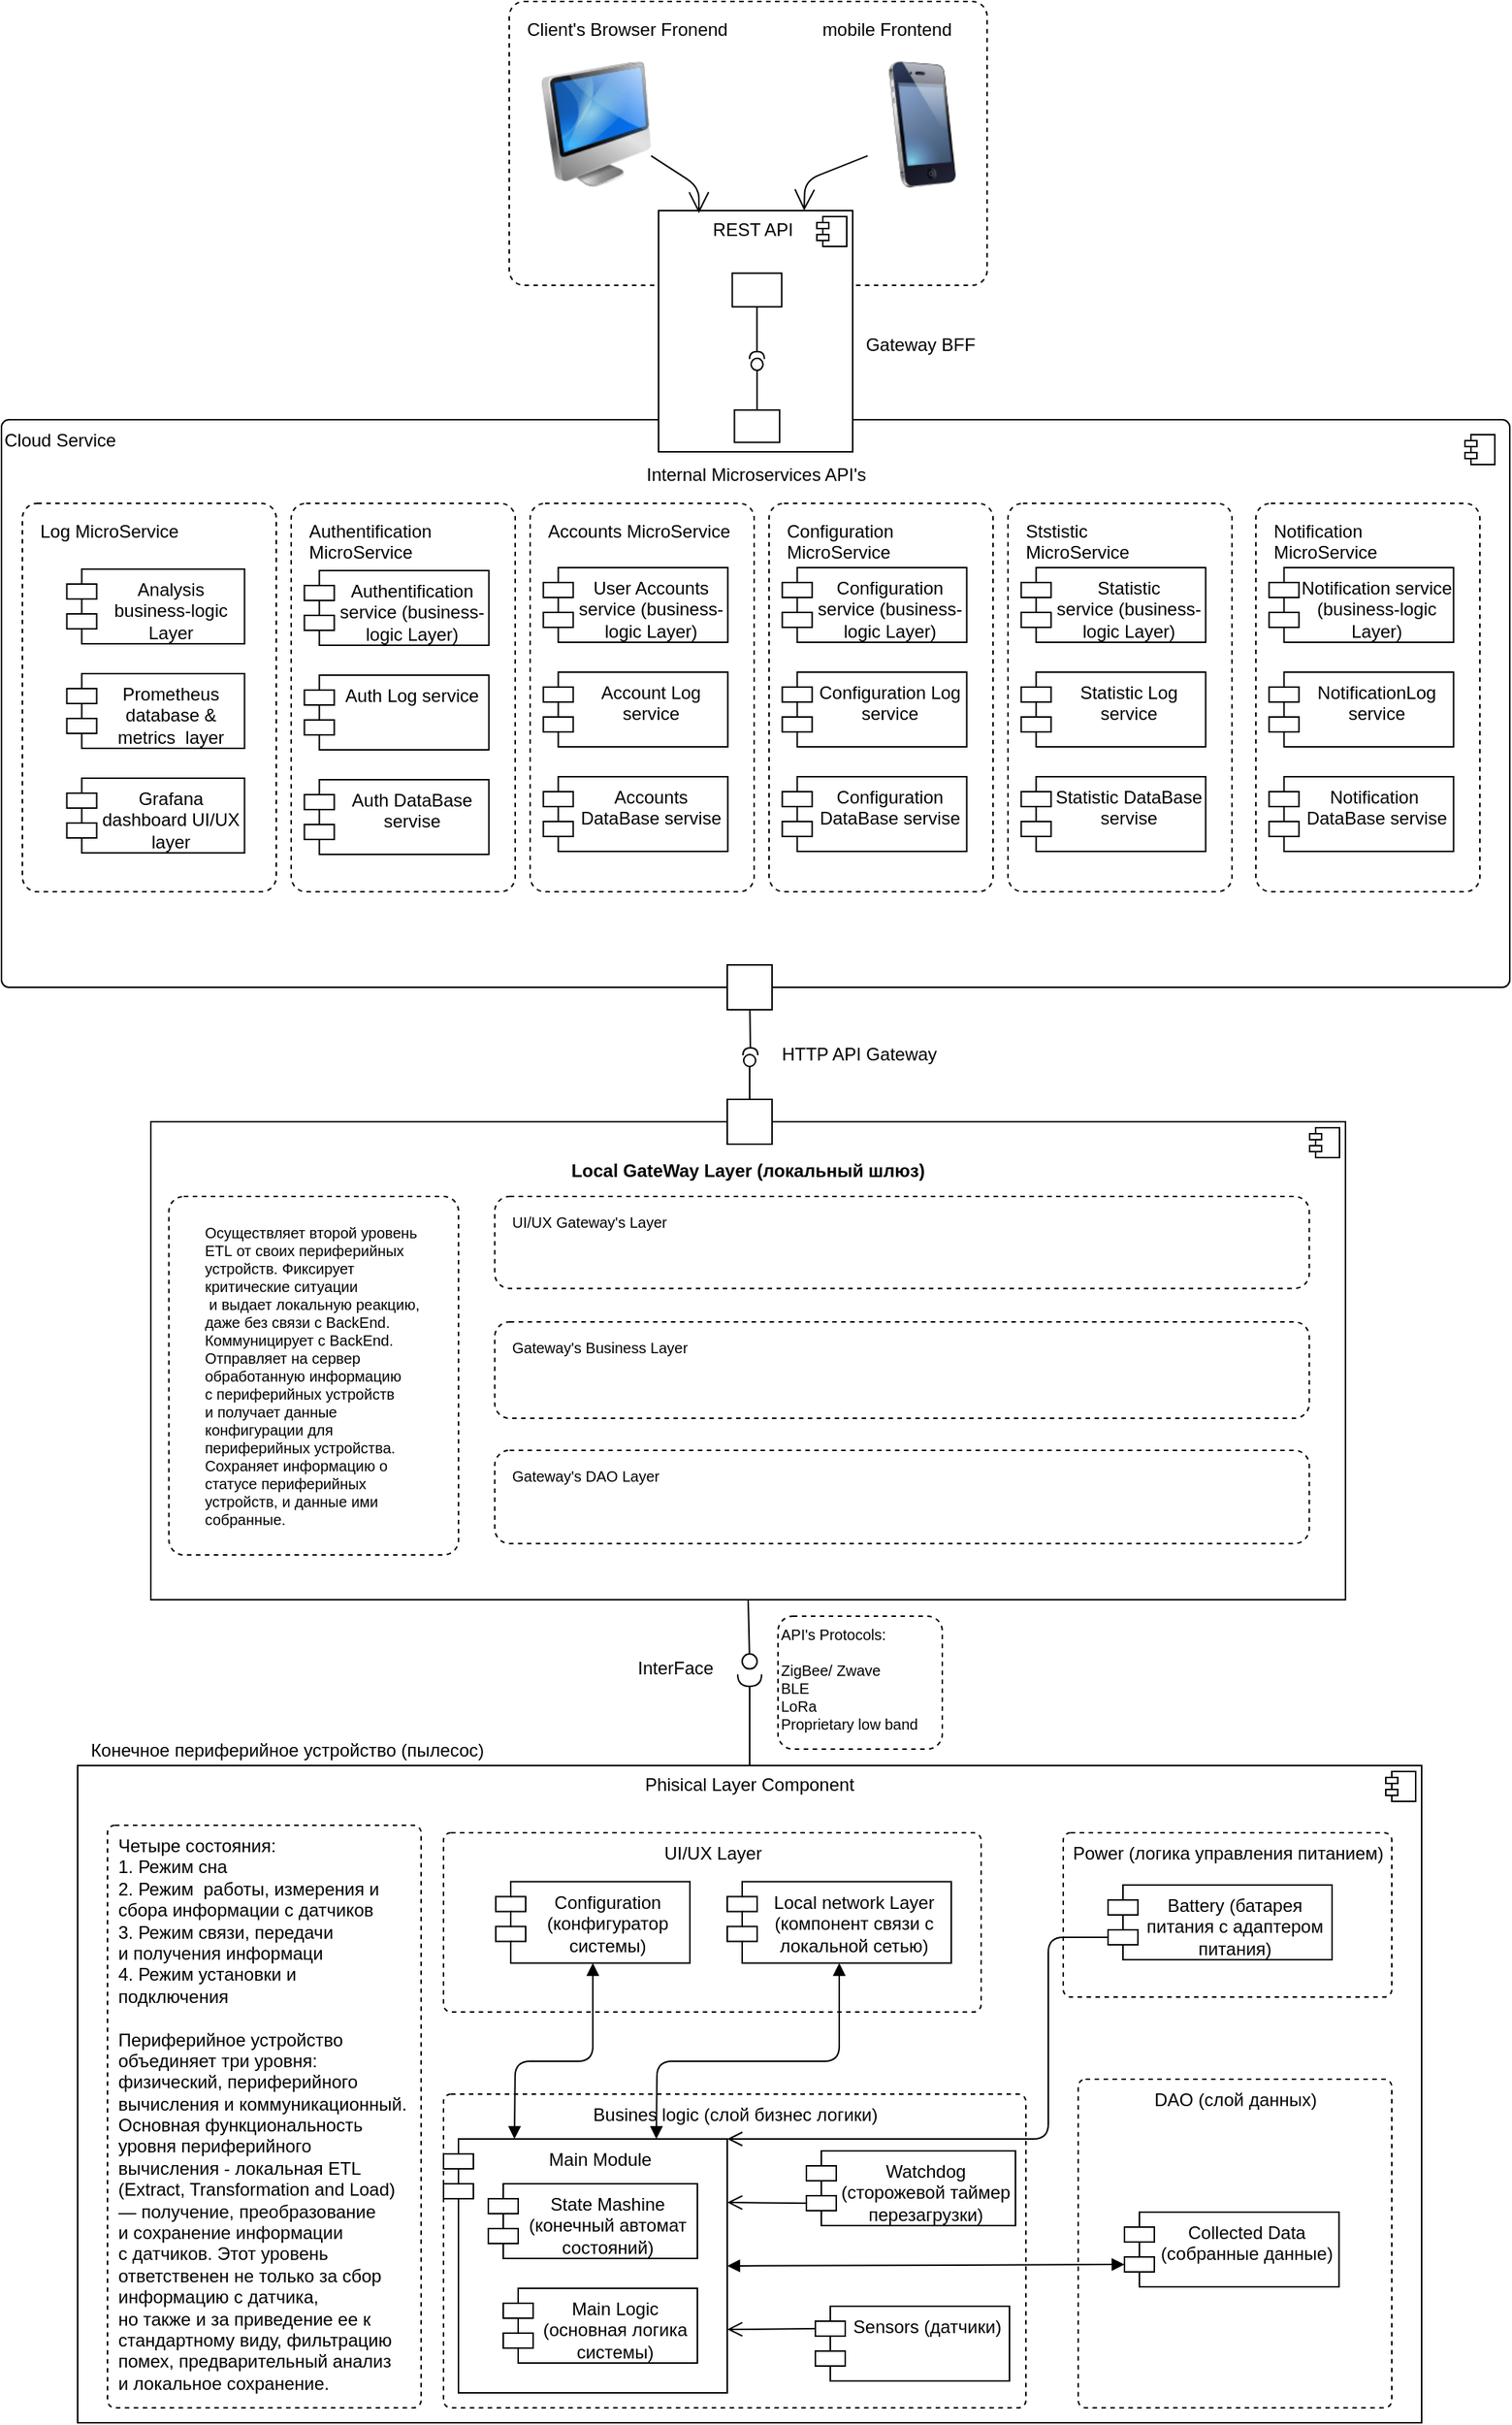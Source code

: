 <mxfile>
    <diagram id="s6QB7qDBIl1rn6C7woFl" name="Page-1">
        <mxGraphModel dx="1247" dy="1389" grid="1" gridSize="10" guides="1" tooltips="1" connect="1" arrows="1" fold="1" page="1" pageScale="1" pageWidth="1169" pageHeight="827" math="0" shadow="0">
            <root>
                <mxCell id="0"/>
                <mxCell id="1" parent="0"/>
                <mxCell id="69" value="&lt;font style=&quot;font-size: 12px&quot;&gt;Cloud Service&lt;/font&gt;" style="html=1;align=left;verticalAlign=top;rounded=1;absoluteArcSize=1;arcSize=10;dashed=0;fontSize=10;" parent="1" vertex="1">
                    <mxGeometry x="80" y="-530" width="1010" height="380" as="geometry"/>
                </mxCell>
                <mxCell id="32" value="" style="group" parent="1" vertex="1" connectable="0">
                    <mxGeometry x="131" y="351" width="900" height="460" as="geometry"/>
                </mxCell>
                <mxCell id="8" value="Конечное периферийное устройство (пылесос)" style="text;html=1;align=center;verticalAlign=middle;resizable=0;points=[];autosize=1;strokeColor=none;fillColor=none;" parent="32" vertex="1">
                    <mxGeometry width="280" height="20" as="geometry"/>
                </mxCell>
                <mxCell id="31" value="" style="group" parent="32" vertex="1" connectable="0">
                    <mxGeometry y="20" width="900" height="440" as="geometry"/>
                </mxCell>
                <mxCell id="2" value="&lt;p style=&quot;margin: 0px ; margin-top: 6px ; text-align: center&quot;&gt;Phisical Layer Component&lt;/p&gt;" style="align=left;overflow=fill;html=1;dropTarget=0;" parent="31" vertex="1">
                    <mxGeometry width="900" height="440" as="geometry"/>
                </mxCell>
                <mxCell id="3" value="" style="shape=component;jettyWidth=8;jettyHeight=4;" parent="2" vertex="1">
                    <mxGeometry x="1" width="20" height="20" relative="1" as="geometry">
                        <mxPoint x="-24" y="4" as="offset"/>
                    </mxGeometry>
                </mxCell>
                <mxCell id="17" value="" style="group" parent="31" vertex="1" connectable="0">
                    <mxGeometry x="245" y="45" width="360" height="120" as="geometry"/>
                </mxCell>
                <mxCell id="15" value="UI/UX Layer" style="html=1;align=center;verticalAlign=top;rounded=1;absoluteArcSize=1;arcSize=10;dashed=1;" parent="17" vertex="1">
                    <mxGeometry width="360" height="120.0" as="geometry"/>
                </mxCell>
                <mxCell id="10" value="Configuration (конфигуратор системы)" style="shape=module;align=left;spacingLeft=20;align=center;verticalAlign=top;whiteSpace=wrap;" parent="17" vertex="1">
                    <mxGeometry x="35" y="32.727" width="130" height="54.545" as="geometry"/>
                </mxCell>
                <mxCell id="16" value="Local network Layer (компонент связи с локальной сетью)" style="shape=module;align=left;spacingLeft=20;align=center;verticalAlign=top;whiteSpace=wrap;" parent="17" vertex="1">
                    <mxGeometry x="190" y="32.727" width="150" height="54.545" as="geometry"/>
                </mxCell>
                <mxCell id="19" value="" style="group" parent="31" vertex="1" connectable="0">
                    <mxGeometry x="245" y="220" width="390" height="210" as="geometry"/>
                </mxCell>
                <mxCell id="18" value="Busines logic (слой бизнес логики)" style="html=1;align=center;verticalAlign=top;rounded=1;absoluteArcSize=1;arcSize=10;dashed=1;" parent="19" vertex="1">
                    <mxGeometry width="390" height="210" as="geometry"/>
                </mxCell>
                <mxCell id="6" value="Watchdog (сторожевой таймер перезагрузки)" style="shape=module;align=left;spacingLeft=20;align=center;verticalAlign=top;whiteSpace=wrap;" parent="19" vertex="1">
                    <mxGeometry x="243" y="38" width="140" height="50" as="geometry"/>
                </mxCell>
                <mxCell id="4" value="Sensors (датчики)" style="shape=module;align=left;spacingLeft=20;align=center;verticalAlign=top;whiteSpace=wrap;" parent="19" vertex="1">
                    <mxGeometry x="249" y="142" width="130" height="50" as="geometry"/>
                </mxCell>
                <mxCell id="12" value="Main Module" style="shape=module;align=left;spacingLeft=20;align=center;verticalAlign=top;" parent="19" vertex="1">
                    <mxGeometry y="30" width="190" height="170" as="geometry"/>
                </mxCell>
                <mxCell id="5" value="State Mashine (конечный автомат состояний)" style="shape=module;align=left;spacingLeft=20;align=center;verticalAlign=top;whiteSpace=wrap;" parent="19" vertex="1">
                    <mxGeometry x="30" y="60" width="140" height="50" as="geometry"/>
                </mxCell>
                <mxCell id="7" value="Main Logic (основная логика системы)" style="shape=module;align=left;spacingLeft=20;align=center;verticalAlign=top;whiteSpace=wrap;" parent="19" vertex="1">
                    <mxGeometry x="40" y="130" width="130" height="50" as="geometry"/>
                </mxCell>
                <mxCell id="33" value="" style="endArrow=open;startArrow=none;endFill=0;startFill=0;endSize=8;html=1;verticalAlign=bottom;labelBackgroundColor=none;strokeWidth=1;exitX=0;exitY=0;exitDx=0;exitDy=15;exitPerimeter=0;entryX=1;entryY=0.75;entryDx=0;entryDy=0;" parent="19" source="4" target="12" edge="1">
                    <mxGeometry width="160" relative="1" as="geometry">
                        <mxPoint x="155" y="50" as="sourcePoint"/>
                        <mxPoint x="315" y="50" as="targetPoint"/>
                    </mxGeometry>
                </mxCell>
                <mxCell id="34" value="" style="endArrow=open;startArrow=none;endFill=0;startFill=0;endSize=8;html=1;verticalAlign=bottom;labelBackgroundColor=none;strokeWidth=1;entryX=1;entryY=0.25;entryDx=0;entryDy=0;exitX=0;exitY=0;exitDx=0;exitDy=35;exitPerimeter=0;" parent="19" source="6" target="12" edge="1">
                    <mxGeometry width="160" relative="1" as="geometry">
                        <mxPoint x="155" y="38" as="sourcePoint"/>
                        <mxPoint x="315" y="38" as="targetPoint"/>
                    </mxGeometry>
                </mxCell>
                <mxCell id="22" value="" style="group" parent="31" vertex="1" connectable="0">
                    <mxGeometry x="670" y="210" width="210" height="220" as="geometry"/>
                </mxCell>
                <mxCell id="21" value="DAO (слой данных)" style="html=1;align=center;verticalAlign=top;rounded=1;absoluteArcSize=1;arcSize=10;dashed=1;" parent="22" vertex="1">
                    <mxGeometry width="210.0" height="220" as="geometry"/>
                </mxCell>
                <mxCell id="9" value="Collected Data (собранные данные)" style="shape=module;align=left;spacingLeft=20;align=center;verticalAlign=top;whiteSpace=wrap;" parent="22" vertex="1">
                    <mxGeometry x="30.998" y="89" width="143.684" height="50" as="geometry"/>
                </mxCell>
                <mxCell id="25" value="&lt;div style=&quot;text-align: justify&quot;&gt;Четыре состояния:&lt;/div&gt;&lt;div style=&quot;text-align: justify&quot;&gt;1. Режим сна&lt;/div&gt;&lt;div style=&quot;text-align: justify&quot;&gt;2. Режим&amp;nbsp; работы, измерения и&amp;nbsp;&lt;/div&gt;&lt;div style=&quot;text-align: justify&quot;&gt;сбора информации с датчиков&lt;/div&gt;&lt;div style=&quot;text-align: justify&quot;&gt;3. Режим связи, передачи&amp;nbsp;&lt;/div&gt;&lt;div style=&quot;text-align: justify&quot;&gt;и получения информаци&lt;/div&gt;&lt;div style=&quot;text-align: justify&quot;&gt;4. Режим установки и&amp;nbsp;&lt;/div&gt;&lt;div style=&quot;text-align: justify&quot;&gt;подключения&lt;/div&gt;&lt;div style=&quot;text-align: justify&quot;&gt;&lt;br&gt;&lt;/div&gt;&lt;div style=&quot;text-align: justify&quot;&gt;Периферийное устройство&amp;nbsp;&lt;/div&gt;&lt;div style=&quot;text-align: justify&quot;&gt;&lt;span&gt;объединяет три уровня:&amp;nbsp;&lt;/span&gt;&lt;/div&gt;&lt;div style=&quot;text-align: justify&quot;&gt;физический, периферийного&amp;nbsp;&lt;/div&gt;&lt;div style=&quot;text-align: justify&quot;&gt;вычисления и коммуникационный.&amp;nbsp;&lt;/div&gt;&lt;div style=&quot;text-align: justify&quot;&gt;Основная функциональность&amp;nbsp;&lt;/div&gt;&lt;div style=&quot;text-align: justify&quot;&gt;уровня периферийного&amp;nbsp;&lt;/div&gt;&lt;div style=&quot;text-align: justify&quot;&gt;вычисления - локальная ETL&amp;nbsp;&lt;/div&gt;&lt;div style=&quot;text-align: justify&quot;&gt;(Extract, Transformation and Load)&amp;nbsp;&lt;/div&gt;&lt;div style=&quot;text-align: justify&quot;&gt;— получение, преобразование&amp;nbsp;&lt;/div&gt;&lt;div style=&quot;text-align: justify&quot;&gt;и сохранение информации&amp;nbsp;&lt;/div&gt;&lt;div style=&quot;text-align: justify&quot;&gt;с датчиков. Этот уровень&amp;nbsp;&lt;/div&gt;&lt;div style=&quot;text-align: justify&quot;&gt;о&lt;span&gt;тветственен не только за сбор&amp;nbsp;&lt;/span&gt;&lt;/div&gt;&lt;div style=&quot;text-align: justify&quot;&gt;&lt;span&gt;информацию с датчика,&amp;nbsp;&lt;/span&gt;&lt;/div&gt;&lt;div style=&quot;text-align: justify&quot;&gt;&lt;span&gt;но также и за приведение ее к&amp;nbsp;&lt;/span&gt;&lt;/div&gt;&lt;div style=&quot;text-align: justify&quot;&gt;&lt;span&gt;стандартному виду, фильтрацию&amp;nbsp;&lt;/span&gt;&lt;/div&gt;&lt;div style=&quot;text-align: justify&quot;&gt;&lt;span&gt;помех, предварительный анализ&amp;nbsp;&lt;/span&gt;&lt;/div&gt;&lt;div style=&quot;text-align: justify&quot;&gt;&lt;span&gt;и локальное сохранение.&lt;/span&gt;&lt;/div&gt;&lt;div style=&quot;text-align: justify&quot;&gt;&lt;br&gt;&lt;/div&gt;" style="html=1;align=center;verticalAlign=top;rounded=1;absoluteArcSize=1;arcSize=10;dashed=1;" parent="31" vertex="1">
                    <mxGeometry x="20" y="40" width="210" height="390" as="geometry"/>
                </mxCell>
                <mxCell id="30" value="" style="group" parent="31" vertex="1" connectable="0">
                    <mxGeometry x="660" y="45" width="220" height="110" as="geometry"/>
                </mxCell>
                <mxCell id="23" value="Power (логика управления питанием)" style="html=1;align=center;verticalAlign=top;rounded=1;absoluteArcSize=1;arcSize=10;dashed=1;" parent="30" vertex="1">
                    <mxGeometry width="220" height="110" as="geometry"/>
                </mxCell>
                <mxCell id="24" value="Battery (батарея питания с адаптером питания)" style="shape=module;align=left;spacingLeft=20;align=center;verticalAlign=top;whiteSpace=wrap;" parent="30" vertex="1">
                    <mxGeometry x="30" y="35" width="150" height="50" as="geometry"/>
                </mxCell>
                <mxCell id="37" value="" style="endArrow=open;startArrow=none;endFill=0;startFill=0;endSize=8;html=1;verticalAlign=bottom;labelBackgroundColor=none;strokeWidth=1;exitX=0;exitY=0;exitDx=0;exitDy=35;exitPerimeter=0;entryX=1;entryY=0;entryDx=0;entryDy=0;" parent="31" source="24" target="12" edge="1">
                    <mxGeometry width="160" relative="1" as="geometry">
                        <mxPoint x="400" y="258" as="sourcePoint"/>
                        <mxPoint x="560" y="258" as="targetPoint"/>
                        <Array as="points">
                            <mxPoint x="650" y="115"/>
                            <mxPoint x="650" y="250"/>
                        </Array>
                    </mxGeometry>
                </mxCell>
                <mxCell id="41" value="" style="endArrow=block;startArrow=block;endFill=1;startFill=1;html=1;entryX=0.5;entryY=1;entryDx=0;entryDy=0;exitX=0.25;exitY=0;exitDx=0;exitDy=0;" parent="31" source="12" target="10" edge="1">
                    <mxGeometry width="160" relative="1" as="geometry">
                        <mxPoint x="400" y="258" as="sourcePoint"/>
                        <mxPoint x="560" y="258" as="targetPoint"/>
                        <Array as="points">
                            <mxPoint x="293" y="198"/>
                            <mxPoint x="345" y="198"/>
                        </Array>
                    </mxGeometry>
                </mxCell>
                <mxCell id="42" value="" style="endArrow=block;startArrow=block;endFill=1;startFill=1;html=1;entryX=0.5;entryY=1;entryDx=0;entryDy=0;exitX=0.75;exitY=0;exitDx=0;exitDy=0;" parent="31" source="12" target="16" edge="1">
                    <mxGeometry width="160" relative="1" as="geometry">
                        <mxPoint x="400" y="258" as="sourcePoint"/>
                        <mxPoint x="560" y="258" as="targetPoint"/>
                        <Array as="points">
                            <mxPoint x="388" y="198"/>
                            <mxPoint x="510" y="198"/>
                        </Array>
                    </mxGeometry>
                </mxCell>
                <mxCell id="43" value="" style="endArrow=block;startArrow=block;endFill=1;startFill=1;html=1;entryX=0;entryY=0;entryDx=0;entryDy=35;entryPerimeter=0;exitX=1;exitY=0.5;exitDx=0;exitDy=0;" parent="31" source="12" target="9" edge="1">
                    <mxGeometry width="160" relative="1" as="geometry">
                        <mxPoint x="400" y="258" as="sourcePoint"/>
                        <mxPoint x="560" y="258" as="targetPoint"/>
                    </mxGeometry>
                </mxCell>
                <mxCell id="50" value="" style="group" parent="1" vertex="1" connectable="0">
                    <mxGeometry x="180" y="-60" width="800" height="320" as="geometry"/>
                </mxCell>
                <mxCell id="44" value="&lt;p style=&quot;margin: 0px ; margin-top: 6px ; text-align: center&quot;&gt;&lt;b&gt;&lt;br&gt;&lt;/b&gt;&lt;/p&gt;&lt;p style=&quot;margin: 0px ; margin-top: 6px ; text-align: center&quot;&gt;&lt;b&gt;Local GateWay Layer (локальный шлюз)&lt;/b&gt;&lt;/p&gt;" style="align=left;overflow=fill;html=1;dropTarget=0;" parent="50" vertex="1">
                    <mxGeometry width="800" height="320" as="geometry"/>
                </mxCell>
                <mxCell id="45" value="" style="shape=component;jettyWidth=8;jettyHeight=4;" parent="44" vertex="1">
                    <mxGeometry x="1" width="20" height="20" relative="1" as="geometry">
                        <mxPoint x="-24" y="4" as="offset"/>
                    </mxGeometry>
                </mxCell>
                <mxCell id="46" value="&lt;div style=&quot;text-align: justify ; font-size: 10px&quot;&gt;&lt;br&gt;&lt;/div&gt;&lt;div style=&quot;text-align: justify ; font-size: 10px&quot;&gt;&lt;font style=&quot;font-size: 10px&quot;&gt;Осуществляет второй уровень&amp;nbsp;&lt;/font&gt;&lt;/div&gt;&lt;div style=&quot;text-align: justify ; font-size: 10px&quot;&gt;&lt;font style=&quot;font-size: 10px&quot;&gt;ETL&amp;nbsp;&lt;/font&gt;&lt;span&gt;от своих периферийных&amp;nbsp;&lt;/span&gt;&lt;/div&gt;&lt;div style=&quot;text-align: justify ; font-size: 10px&quot;&gt;&lt;span&gt;устройств.&amp;nbsp;&lt;/span&gt;&lt;span&gt;Фиксирует&amp;nbsp;&lt;/span&gt;&lt;/div&gt;&lt;div style=&quot;text-align: justify ; font-size: 10px&quot;&gt;&lt;span&gt;критические ситуации&lt;/span&gt;&lt;/div&gt;&lt;div style=&quot;text-align: justify ; font-size: 10px&quot;&gt;&lt;font style=&quot;font-size: 10px&quot;&gt;&amp;nbsp;и выдает локальную реакцию,&amp;nbsp;&lt;/font&gt;&lt;/div&gt;&lt;div style=&quot;text-align: justify ; font-size: 10px&quot;&gt;&lt;font style=&quot;font-size: 10px&quot;&gt;даже без связи с BackEnd.&lt;/font&gt;&lt;span&gt;&amp;nbsp;&lt;/span&gt;&lt;/div&gt;&lt;div style=&quot;text-align: justify ; font-size: 10px&quot;&gt;&lt;span&gt;Коммуницирует с BackЕnd.&amp;nbsp;&lt;/span&gt;&lt;/div&gt;&lt;div style=&quot;text-align: justify ; font-size: 10px&quot;&gt;&lt;span&gt;Отправляет на сервер&amp;nbsp;&lt;/span&gt;&lt;/div&gt;&lt;div style=&quot;text-align: justify ; font-size: 10px&quot;&gt;&lt;span&gt;обработанную&amp;nbsp;&lt;/span&gt;&lt;span&gt;информацию&amp;nbsp;&lt;/span&gt;&lt;/div&gt;&lt;div style=&quot;text-align: justify ; font-size: 10px&quot;&gt;&lt;span&gt;с периферийных&amp;nbsp;&lt;/span&gt;&lt;span&gt;устройств&amp;nbsp;&lt;/span&gt;&lt;/div&gt;&lt;div style=&quot;text-align: justify ; font-size: 10px&quot;&gt;&lt;span&gt;и получает данные&amp;nbsp;&lt;/span&gt;&lt;/div&gt;&lt;div style=&quot;text-align: justify ; font-size: 10px&quot;&gt;&lt;font style=&quot;font-size: 10px&quot;&gt;конфигурации для&amp;nbsp;&lt;/font&gt;&lt;/div&gt;&lt;div style=&quot;text-align: justify ; font-size: 10px&quot;&gt;&lt;font style=&quot;font-size: 10px&quot;&gt;периферийных&amp;nbsp;&lt;/font&gt;&lt;font&gt;устройства.&amp;nbsp;&lt;/font&gt;&lt;/div&gt;&lt;div style=&quot;text-align: justify ; font-size: 10px&quot;&gt;&lt;span&gt;Сохраняет&amp;nbsp;&lt;/span&gt;&lt;span&gt;информацию о&amp;nbsp;&lt;/span&gt;&lt;/div&gt;&lt;div style=&quot;text-align: justify ; font-size: 10px&quot;&gt;&lt;span&gt;статусе&amp;nbsp;&lt;/span&gt;&lt;span&gt;периферийных&amp;nbsp;&lt;/span&gt;&lt;/div&gt;&lt;div style=&quot;text-align: justify ; font-size: 10px&quot;&gt;&lt;span&gt;устройств,&amp;nbsp;&lt;/span&gt;&lt;span&gt;и данные ими&amp;nbsp;&lt;/span&gt;&lt;/div&gt;&lt;div style=&quot;text-align: justify ; font-size: 10px&quot;&gt;&lt;span&gt;собранные.&lt;/span&gt;&lt;/div&gt;" style="html=1;align=center;verticalAlign=top;rounded=1;absoluteArcSize=1;arcSize=20;dashed=1;" parent="50" vertex="1">
                    <mxGeometry x="12.12" y="50" width="193.94" height="240" as="geometry"/>
                </mxCell>
                <mxCell id="47" value="UI/UX Gateway's Layer" style="dashed=1;rounded=1;absoluteArcSize=1;arcSize=20;html=1;verticalAlign=top;align=left;spacingTop=5;spacingLeft=10;fontSize=10;" parent="50" vertex="1">
                    <mxGeometry x="230.3" y="50" width="545.45" height="61.6" as="geometry"/>
                </mxCell>
                <mxCell id="48" value="Gateway's Business Layer" style="dashed=1;rounded=1;absoluteArcSize=1;arcSize=20;html=1;verticalAlign=top;align=left;spacingTop=5;spacingLeft=10;fontSize=10;" parent="50" vertex="1">
                    <mxGeometry x="230.3" y="134" width="545.45" height="64.56" as="geometry"/>
                </mxCell>
                <mxCell id="49" value="Gateway's DAO Layer" style="dashed=1;rounded=1;absoluteArcSize=1;arcSize=20;html=1;verticalAlign=top;align=left;spacingTop=5;spacingLeft=10;fontSize=10;" parent="50" vertex="1">
                    <mxGeometry x="230.3" y="220" width="545.45" height="62.4" as="geometry"/>
                </mxCell>
                <mxCell id="55" value="" style="group" parent="1" vertex="1" connectable="0">
                    <mxGeometry x="576" y="296.3" width="10" height="10" as="geometry"/>
                </mxCell>
                <mxCell id="53" value="" style="ellipse;whiteSpace=wrap;html=1;align=center;aspect=fixed;resizable=0;points=[];outlineConnect=0;sketch=0;fontSize=10;rotation=90;" parent="55" vertex="1">
                    <mxGeometry width="10" height="10" as="geometry"/>
                </mxCell>
                <mxCell id="51" value="" style="rounded=0;orthogonalLoop=1;jettySize=auto;html=1;endArrow=none;endFill=0;sketch=0;sourcePerimeterSpacing=0;targetPerimeterSpacing=0;fontSize=10;exitX=0.5;exitY=1;exitDx=0;exitDy=0;" parent="1" source="44" target="53" edge="1">
                    <mxGeometry relative="1" as="geometry">
                        <mxPoint x="-15" y="20.5" as="sourcePoint"/>
                    </mxGeometry>
                </mxCell>
                <mxCell id="52" value="" style="rounded=0;orthogonalLoop=1;jettySize=auto;html=1;endArrow=halfCircle;endFill=0;endSize=6;strokeWidth=1;sketch=0;fontSize=10;exitX=0.5;exitY=0;exitDx=0;exitDy=0;" parent="1" source="2" edge="1">
                    <mxGeometry relative="1" as="geometry">
                        <mxPoint x="-15" y="152.5" as="sourcePoint"/>
                        <mxPoint x="581" y="310" as="targetPoint"/>
                    </mxGeometry>
                </mxCell>
                <mxCell id="56" value="&lt;div&gt;&lt;font style=&quot;font-size: 10px&quot;&gt;API's Protocols:&lt;/font&gt;&lt;/div&gt;&lt;div&gt;&lt;font style=&quot;font-size: 10px&quot;&gt;&lt;br&gt;&lt;/font&gt;&lt;/div&gt;&lt;div&gt;&lt;font style=&quot;font-size: 10px&quot;&gt;ZigBee/ Zwave&lt;/font&gt;&lt;/div&gt;&lt;div&gt;&lt;font style=&quot;font-size: 10px&quot;&gt;BLE&lt;/font&gt;&lt;/div&gt;&lt;div&gt;&lt;font style=&quot;font-size: 10px&quot;&gt;LoRa&lt;/font&gt;&lt;/div&gt;&lt;div&gt;&lt;font style=&quot;font-size: 10px&quot;&gt;Proprietary low band&lt;/font&gt;&lt;/div&gt;" style="html=1;align=left;verticalAlign=top;rounded=1;absoluteArcSize=1;arcSize=20;dashed=1;fontSize=10;" parent="1" vertex="1">
                    <mxGeometry x="600" y="271" width="110" height="89" as="geometry"/>
                </mxCell>
                <mxCell id="74" value="" style="group" vertex="1" connectable="0" parent="1">
                    <mxGeometry x="420" y="-810" width="320" height="190" as="geometry"/>
                </mxCell>
                <mxCell id="73" value="Client's Browser Fronend&amp;nbsp; &amp;nbsp; &amp;nbsp; &amp;nbsp; &amp;nbsp; &amp;nbsp; &amp;nbsp; &amp;nbsp; &amp;nbsp; &amp;nbsp;mobile Frontend" style="dashed=1;rounded=1;absoluteArcSize=1;arcSize=20;html=1;verticalAlign=top;align=left;spacingTop=5;spacingLeft=10;" vertex="1" parent="74">
                    <mxGeometry width="320" height="190" as="geometry"/>
                </mxCell>
                <mxCell id="70" value="" style="image;html=1;image=img/lib/clip_art/computers/iMac_128x128.png" vertex="1" parent="74">
                    <mxGeometry x="21.857" y="39.997" width="73.143" height="84.444" as="geometry"/>
                </mxCell>
                <mxCell id="72" value="" style="image;html=1;image=img/lib/clip_art/telecommunication/iPhone_128x128.png" vertex="1" parent="74">
                    <mxGeometry x="240.003" y="39.997" width="73.143" height="84.444" as="geometry"/>
                </mxCell>
                <mxCell id="75" value="" style="group" vertex="1" connectable="0" parent="1">
                    <mxGeometry x="566" y="-165" width="30" height="120" as="geometry"/>
                </mxCell>
                <mxCell id="63" value="" style="group;rotation=-90;" parent="75" vertex="1" connectable="0">
                    <mxGeometry x="-15" y="75" width="60" height="30" as="geometry"/>
                </mxCell>
                <mxCell id="57" value="" style="html=1;rounded=0;fontSize=10;rotation=-90;" parent="63" vertex="1">
                    <mxGeometry x="15" y="15" width="30" height="30" as="geometry"/>
                </mxCell>
                <mxCell id="58" value="" style="endArrow=none;html=1;rounded=0;align=center;verticalAlign=top;endFill=0;labelBackgroundColor=none;endSize=2;fontSize=10;" parent="63" source="57" target="59" edge="1">
                    <mxGeometry relative="1" as="geometry"/>
                </mxCell>
                <mxCell id="59" value="" style="ellipse;html=1;fontSize=11;align=center;fillColor=none;points=[];aspect=fixed;resizable=0;verticalAlign=bottom;labelPosition=center;verticalLabelPosition=top;flipH=1;rotation=-90;" parent="63" vertex="1">
                    <mxGeometry x="26" y="-15" width="8" height="8" as="geometry"/>
                </mxCell>
                <mxCell id="67" value="" style="group;rotation=90;" parent="75" vertex="1" connectable="0">
                    <mxGeometry x="-15" y="15" width="60" height="30" as="geometry"/>
                </mxCell>
                <mxCell id="64" value="" style="html=1;rounded=0;fontSize=10;rotation=90;" parent="67" vertex="1">
                    <mxGeometry x="15" y="-15" width="30" height="30" as="geometry"/>
                </mxCell>
                <mxCell id="65" value="" style="endArrow=none;html=1;rounded=0;align=center;verticalAlign=top;endFill=0;labelBackgroundColor=none;endSize=2;fontSize=10;" parent="67" source="64" target="66" edge="1">
                    <mxGeometry relative="1" as="geometry"/>
                </mxCell>
                <mxCell id="66" value="" style="shape=requiredInterface;html=1;fontSize=11;align=center;fillColor=none;points=[];aspect=fixed;resizable=0;verticalAlign=bottom;labelPosition=center;verticalLabelPosition=top;flipH=1;rotation=90;" parent="67" vertex="1">
                    <mxGeometry x="28" y="38" width="5" height="10" as="geometry"/>
                </mxCell>
                <mxCell id="90" value="" style="group" vertex="1" connectable="0" parent="1">
                    <mxGeometry x="520" y="-670" width="144.83" height="170" as="geometry"/>
                </mxCell>
                <mxCell id="88" value="&lt;p style=&quot;margin: 0px ; margin-top: 6px ; text-align: center&quot;&gt;&lt;span&gt;REST API&amp;nbsp;&lt;/span&gt;&lt;br&gt;&lt;/p&gt;" style="align=left;overflow=fill;html=1;dropTarget=0;" vertex="1" parent="90">
                    <mxGeometry width="130" height="161.5" as="geometry"/>
                </mxCell>
                <mxCell id="89" value="" style="shape=component;jettyWidth=8;jettyHeight=4;" vertex="1" parent="88">
                    <mxGeometry x="1" width="20" height="20" relative="1" as="geometry">
                        <mxPoint x="-24" y="4" as="offset"/>
                    </mxGeometry>
                </mxCell>
                <mxCell id="76" value="" style="group" vertex="1" connectable="0" parent="90">
                    <mxGeometry x="53.998" y="38.356" width="90.832" height="131.644" as="geometry"/>
                </mxCell>
                <mxCell id="77" value="" style="group;rotation=-90;" vertex="1" connectable="0" parent="76">
                    <mxGeometry x="-10.833" y="75.703" width="43.333" height="30.281" as="geometry"/>
                </mxCell>
                <mxCell id="78" value="" style="html=1;rounded=0;fontSize=10;rotation=-90;" vertex="1" parent="77">
                    <mxGeometry x="11.943" y="15.141" width="21.667" height="30.281" as="geometry"/>
                </mxCell>
                <mxCell id="79" value="" style="endArrow=none;html=1;rounded=0;align=center;verticalAlign=top;endFill=0;labelBackgroundColor=none;endSize=2;fontSize=10;" edge="1" parent="77" source="78" target="80">
                    <mxGeometry relative="1" as="geometry"/>
                </mxCell>
                <mxCell id="80" value="" style="ellipse;html=1;fontSize=11;align=center;fillColor=none;points=[];aspect=fixed;resizable=0;verticalAlign=bottom;labelPosition=center;verticalLabelPosition=top;flipH=1;rotation=-90;" vertex="1" parent="77">
                    <mxGeometry x="18.778" y="-15.141" width="8" height="8" as="geometry"/>
                </mxCell>
                <mxCell id="81" value="" style="group;rotation=90;" vertex="1" connectable="0" parent="76">
                    <mxGeometry x="-10.833" y="15.141" width="43.333" height="30.281" as="geometry"/>
                </mxCell>
                <mxCell id="82" value="" style="html=1;rounded=0;fontSize=10;rotation=90;" vertex="1" parent="81">
                    <mxGeometry x="11.47" y="-16.913" width="22.5" height="33.09" as="geometry"/>
                </mxCell>
                <mxCell id="83" value="" style="endArrow=none;html=1;rounded=0;align=center;verticalAlign=top;endFill=0;labelBackgroundColor=none;endSize=2;fontSize=10;" edge="1" parent="81" source="82" target="84">
                    <mxGeometry relative="1" as="geometry"/>
                </mxCell>
                <mxCell id="84" value="" style="shape=requiredInterface;html=1;fontSize=11;align=center;fillColor=none;points=[];aspect=fixed;resizable=0;verticalAlign=bottom;labelPosition=center;verticalLabelPosition=top;flipH=1;rotation=90;" vertex="1" parent="81">
                    <mxGeometry x="20.222" y="38.356" width="5" height="10" as="geometry"/>
                </mxCell>
                <mxCell id="239" value="Internal Microservices API's" style="text;html=1;align=center;verticalAlign=middle;resizable=0;points=[];autosize=1;strokeColor=none;fillColor=none;" vertex="1" parent="76">
                    <mxGeometry x="-69.168" y="128.644" width="160" height="20" as="geometry"/>
                </mxCell>
                <mxCell id="91" value="" style="endArrow=open;endFill=1;endSize=12;html=1;exitX=1;exitY=0.75;exitDx=0;exitDy=0;entryX=0.208;entryY=0.011;entryDx=0;entryDy=0;entryPerimeter=0;" edge="1" parent="1" source="70" target="88">
                    <mxGeometry width="160" relative="1" as="geometry">
                        <mxPoint x="440" y="-620" as="sourcePoint"/>
                        <mxPoint x="600" y="-620" as="targetPoint"/>
                        <Array as="points">
                            <mxPoint x="547" y="-686"/>
                        </Array>
                    </mxGeometry>
                </mxCell>
                <mxCell id="93" value="" style="endArrow=open;endFill=1;endSize=12;html=1;exitX=0;exitY=0.75;exitDx=0;exitDy=0;entryX=0.75;entryY=0;entryDx=0;entryDy=0;" edge="1" parent="1" source="72" target="88">
                    <mxGeometry width="160" relative="1" as="geometry">
                        <mxPoint x="440" y="-620" as="sourcePoint"/>
                        <mxPoint x="600" y="-620" as="targetPoint"/>
                        <Array as="points">
                            <mxPoint x="618" y="-690"/>
                        </Array>
                    </mxGeometry>
                </mxCell>
                <mxCell id="94" value="" style="shape=component;jettyWidth=8;jettyHeight=4;" vertex="1" parent="1">
                    <mxGeometry x="1060" y="-520" width="20" height="20" as="geometry">
                        <mxPoint x="935" y="307" as="offset"/>
                    </mxGeometry>
                </mxCell>
                <mxCell id="104" value="" style="group" vertex="1" connectable="0" parent="1">
                    <mxGeometry x="94" y="-474" width="170" height="260" as="geometry"/>
                </mxCell>
                <mxCell id="103" value="Log MicroService" style="dashed=1;rounded=1;absoluteArcSize=1;arcSize=20;html=1;verticalAlign=top;align=left;spacingTop=5;spacingLeft=10;" vertex="1" parent="104">
                    <mxGeometry width="170" height="260" as="geometry"/>
                </mxCell>
                <mxCell id="98" value="" style="group" vertex="1" connectable="0" parent="104">
                    <mxGeometry x="29.75" y="44" width="119" height="190" as="geometry"/>
                </mxCell>
                <mxCell id="95" value="Analysis business-logic Layer" style="shape=module;align=left;spacingLeft=20;align=center;verticalAlign=top;whiteSpace=wrap;" vertex="1" parent="98">
                    <mxGeometry width="119" height="50" as="geometry"/>
                </mxCell>
                <mxCell id="96" value="Prometheus database &amp; metrics  layer" style="shape=module;align=left;spacingLeft=20;align=center;verticalAlign=top;whiteSpace=wrap;" vertex="1" parent="98">
                    <mxGeometry y="70" width="119" height="50" as="geometry"/>
                </mxCell>
                <mxCell id="97" value="Grafana dashboard UI/UX layer" style="shape=module;align=left;spacingLeft=20;align=center;verticalAlign=top;whiteSpace=wrap;" vertex="1" parent="98">
                    <mxGeometry y="140" width="119" height="50" as="geometry"/>
                </mxCell>
                <mxCell id="107" value="" style="group" vertex="1" connectable="0" parent="1">
                    <mxGeometry x="274" y="-474" width="150" height="260" as="geometry"/>
                </mxCell>
                <mxCell id="105" value="Authentification &lt;br&gt;MicroService" style="dashed=1;rounded=1;absoluteArcSize=1;arcSize=20;html=1;verticalAlign=top;align=left;spacingTop=5;spacingLeft=10;" vertex="1" parent="107">
                    <mxGeometry width="150" height="260" as="geometry"/>
                </mxCell>
                <mxCell id="106" value="" style="group" vertex="1" connectable="0" parent="107">
                    <mxGeometry x="8.824" y="45" width="123.529" height="190" as="geometry"/>
                </mxCell>
                <mxCell id="100" value="Authentification service (business-logic Layer)&#10;" style="shape=module;align=left;spacingLeft=20;align=center;verticalAlign=top;whiteSpace=wrap;" vertex="1" parent="106">
                    <mxGeometry width="123.529" height="50" as="geometry"/>
                </mxCell>
                <mxCell id="101" value="Auth Log service" style="shape=module;align=left;spacingLeft=20;align=center;verticalAlign=top;whiteSpace=wrap;" vertex="1" parent="106">
                    <mxGeometry y="70" width="123.529" height="50" as="geometry"/>
                </mxCell>
                <mxCell id="102" value="Auth DataBase servise" style="shape=module;align=left;spacingLeft=20;align=center;verticalAlign=top;whiteSpace=wrap;" vertex="1" parent="106">
                    <mxGeometry y="140" width="123.529" height="50" as="geometry"/>
                </mxCell>
                <mxCell id="108" value="" style="group" vertex="1" connectable="0" parent="1">
                    <mxGeometry x="434" y="-474" width="150" height="260" as="geometry"/>
                </mxCell>
                <mxCell id="109" value="Accounts MicroService" style="dashed=1;rounded=1;absoluteArcSize=1;arcSize=20;html=1;verticalAlign=top;align=left;spacingTop=5;spacingLeft=10;" vertex="1" parent="108">
                    <mxGeometry width="150" height="260" as="geometry"/>
                </mxCell>
                <mxCell id="110" value="" style="group" vertex="1" connectable="0" parent="108">
                    <mxGeometry x="8.824" y="43" width="123.529" height="190" as="geometry"/>
                </mxCell>
                <mxCell id="111" value="User Accounts service (business-logic Layer)&#10;" style="shape=module;align=left;spacingLeft=20;align=center;verticalAlign=top;whiteSpace=wrap;" vertex="1" parent="110">
                    <mxGeometry width="123.529" height="50" as="geometry"/>
                </mxCell>
                <mxCell id="112" value="Account Log service" style="shape=module;align=left;spacingLeft=20;align=center;verticalAlign=top;whiteSpace=wrap;" vertex="1" parent="110">
                    <mxGeometry y="70" width="123.529" height="50" as="geometry"/>
                </mxCell>
                <mxCell id="113" value="Accounts DataBase servise" style="shape=module;align=left;spacingLeft=20;align=center;verticalAlign=top;whiteSpace=wrap;" vertex="1" parent="110">
                    <mxGeometry y="140" width="123.529" height="50" as="geometry"/>
                </mxCell>
                <mxCell id="114" value="" style="group" vertex="1" connectable="0" parent="1">
                    <mxGeometry x="594" y="-474" width="150" height="260" as="geometry"/>
                </mxCell>
                <mxCell id="115" value="Configuration&lt;br&gt;MicroService" style="dashed=1;rounded=1;absoluteArcSize=1;arcSize=20;html=1;verticalAlign=top;align=left;spacingTop=5;spacingLeft=10;" vertex="1" parent="114">
                    <mxGeometry width="150" height="260" as="geometry"/>
                </mxCell>
                <mxCell id="116" value="" style="group" vertex="1" connectable="0" parent="114">
                    <mxGeometry x="8.824" y="43" width="123.529" height="190" as="geometry"/>
                </mxCell>
                <mxCell id="117" value="Configuration service (business-logic Layer)&#10;" style="shape=module;align=left;spacingLeft=20;align=center;verticalAlign=top;whiteSpace=wrap;" vertex="1" parent="116">
                    <mxGeometry width="123.529" height="50" as="geometry"/>
                </mxCell>
                <mxCell id="118" value="Configuration Log service" style="shape=module;align=left;spacingLeft=20;align=center;verticalAlign=top;whiteSpace=wrap;" vertex="1" parent="116">
                    <mxGeometry y="70" width="123.529" height="50" as="geometry"/>
                </mxCell>
                <mxCell id="119" value="Configuration DataBase servise" style="shape=module;align=left;spacingLeft=20;align=center;verticalAlign=top;whiteSpace=wrap;" vertex="1" parent="116">
                    <mxGeometry y="140" width="123.529" height="50" as="geometry"/>
                </mxCell>
                <mxCell id="120" value="" style="group" vertex="1" connectable="0" parent="1">
                    <mxGeometry x="754" y="-474" width="150" height="260" as="geometry"/>
                </mxCell>
                <mxCell id="121" value="Ststistic&lt;br&gt;MicroService" style="dashed=1;rounded=1;absoluteArcSize=1;arcSize=20;html=1;verticalAlign=top;align=left;spacingTop=5;spacingLeft=10;" vertex="1" parent="120">
                    <mxGeometry width="150" height="260" as="geometry"/>
                </mxCell>
                <mxCell id="122" value="" style="group" vertex="1" connectable="0" parent="120">
                    <mxGeometry x="8.824" y="43" width="123.529" height="190" as="geometry"/>
                </mxCell>
                <mxCell id="123" value="Statistic service (business-logic Layer)" style="shape=module;align=left;spacingLeft=20;align=center;verticalAlign=top;whiteSpace=wrap;" vertex="1" parent="122">
                    <mxGeometry width="123.529" height="50" as="geometry"/>
                </mxCell>
                <mxCell id="124" value="Statistic Log service" style="shape=module;align=left;spacingLeft=20;align=center;verticalAlign=top;whiteSpace=wrap;" vertex="1" parent="122">
                    <mxGeometry y="70" width="123.529" height="50" as="geometry"/>
                </mxCell>
                <mxCell id="125" value="Statistic DataBase servise" style="shape=module;align=left;spacingLeft=20;align=center;verticalAlign=top;whiteSpace=wrap;" vertex="1" parent="122">
                    <mxGeometry y="140" width="123.529" height="50" as="geometry"/>
                </mxCell>
                <mxCell id="126" value="" style="group" vertex="1" connectable="0" parent="1">
                    <mxGeometry x="920" y="-474" width="150" height="260" as="geometry"/>
                </mxCell>
                <mxCell id="127" value="Notification&lt;br&gt;MicroService" style="dashed=1;rounded=1;absoluteArcSize=1;arcSize=20;html=1;verticalAlign=top;align=left;spacingTop=5;spacingLeft=10;" vertex="1" parent="126">
                    <mxGeometry width="150" height="260" as="geometry"/>
                </mxCell>
                <mxCell id="128" value="" style="group" vertex="1" connectable="0" parent="126">
                    <mxGeometry x="8.824" y="43" width="123.529" height="190" as="geometry"/>
                </mxCell>
                <mxCell id="129" value="Notification service (business-logic Layer)" style="shape=module;align=left;spacingLeft=20;align=center;verticalAlign=top;whiteSpace=wrap;" vertex="1" parent="128">
                    <mxGeometry width="123.529" height="50" as="geometry"/>
                </mxCell>
                <mxCell id="130" value="NotificationLog service" style="shape=module;align=left;spacingLeft=20;align=center;verticalAlign=top;whiteSpace=wrap;" vertex="1" parent="128">
                    <mxGeometry y="70" width="123.529" height="50" as="geometry"/>
                </mxCell>
                <mxCell id="131" value="Notification &#10;DataBase servise" style="shape=module;align=left;spacingLeft=20;align=center;verticalAlign=top;whiteSpace=wrap;" vertex="1" parent="128">
                    <mxGeometry y="140" width="123.529" height="50" as="geometry"/>
                </mxCell>
                <mxCell id="132" value="HTTP API Gateway" style="text;html=1;align=center;verticalAlign=middle;resizable=0;points=[];autosize=1;strokeColor=none;fillColor=none;" vertex="1" parent="1">
                    <mxGeometry x="594" y="-115" width="120" height="20" as="geometry"/>
                </mxCell>
                <mxCell id="133" value="InterFace" style="text;html=1;align=center;verticalAlign=middle;resizable=0;points=[];autosize=1;strokeColor=none;fillColor=none;" vertex="1" parent="1">
                    <mxGeometry x="496" y="296.3" width="70" height="20" as="geometry"/>
                </mxCell>
                <mxCell id="240" value="Gateway BFF" style="text;html=1;align=center;verticalAlign=middle;resizable=0;points=[];autosize=1;strokeColor=none;fillColor=none;" vertex="1" parent="1">
                    <mxGeometry x="650" y="-590" width="90" height="20" as="geometry"/>
                </mxCell>
            </root>
        </mxGraphModel>
    </diagram>
</mxfile>